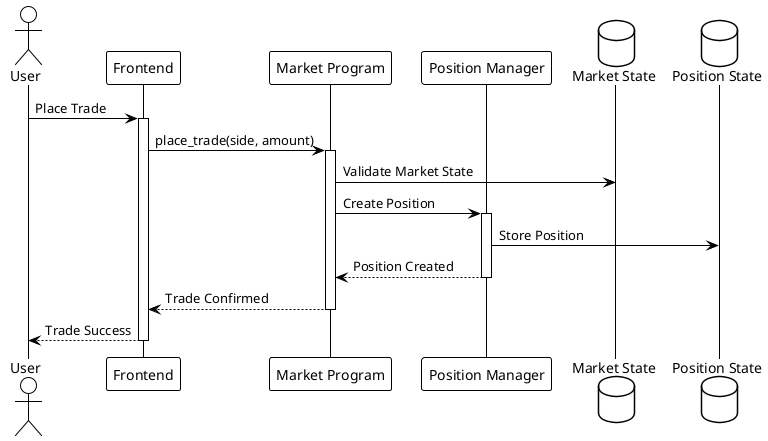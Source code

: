 @startuml
!theme plain
actor User
participant "Frontend" as FE
participant "Market Program" as MP
participant "Position Manager" as PM
database "Market State" as MS
database "Position State" as PS

User -> FE : Place Trade
activate FE

FE -> MP : place_trade(side, amount)
activate MP

MP -> MS : Validate Market State
MP -> PM : Create Position
activate PM

PM -> PS : Store Position
PM --> MP : Position Created
deactivate PM

MP --> FE : Trade Confirmed
deactivate MP

FE --> User : Trade Success
deactivate FE
@enduml
